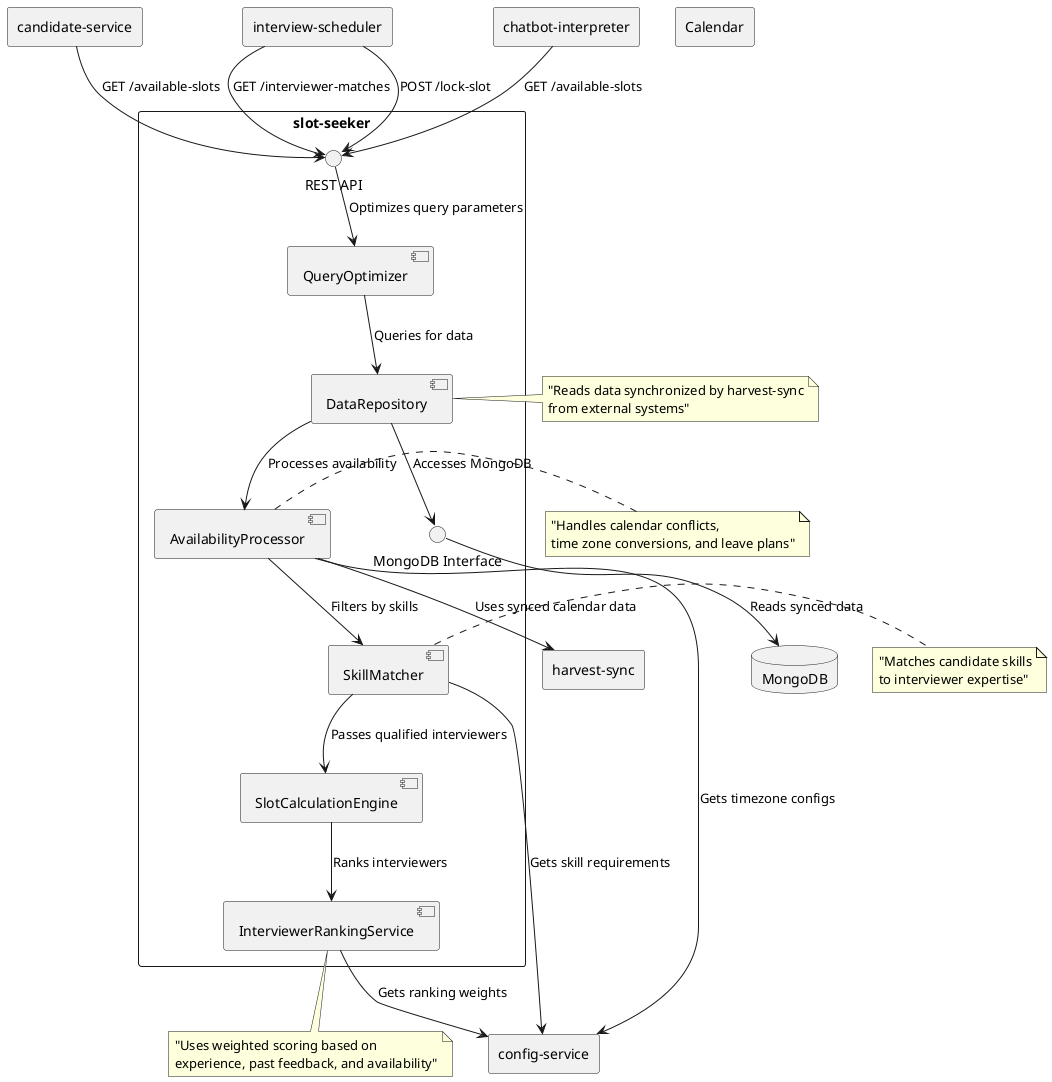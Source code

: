 @startuml
!define COMPONENT component
!define CONTAINER rectangle
!define DATABASE database
!define EXTERNAL_SYSTEM rectangle
!define INTERFACE interface

' Container Context
CONTAINER "candidate-service" as candidateService
CONTAINER "interview-scheduler" as interviewScheduler
CONTAINER "chatbot-interpreter" as chatbotInterpreter
CONTAINER "harvest-sync" as harvestSync
CONTAINER "config-service" as configService

' External Systems
EXTERNAL_SYSTEM "Calendar" as calendar

' Shared Database
DATABASE "MongoDB" as mongodb

' Focus Container
CONTAINER "slot-seeker" as slotSeeker {
  COMPONENT "AvailabilityProcessor" as availabilityProcessor
  COMPONENT "SkillMatcher" as skillMatcher
  COMPONENT "SlotCalculationEngine" as slotEngine
  COMPONENT "InterviewerRankingService" as rankerService
  COMPONENT "DataRepository" as dataRepository
  COMPONENT "QueryOptimizer" as queryOptimizer
  
  INTERFACE "REST API" as restApi
  INTERFACE "MongoDB Interface" as dbInterface
}

' External Connections to Container
candidateService --> restApi : "GET /available-slots"
chatbotInterpreter --> restApi : "GET /available-slots"
interviewScheduler --> restApi : "GET /interviewer-matches"
interviewScheduler --> restApi : "POST /lock-slot"

' Internal Component Connections
restApi --> queryOptimizer : "Optimizes query parameters"
queryOptimizer --> dataRepository : "Queries for data"
dataRepository --> dbInterface : "Accesses MongoDB"
dbInterface --> mongodb : "Reads synced data"

dataRepository --> availabilityProcessor : "Processes availability"
availabilityProcessor --> harvestSync : "Uses synced calendar data"
availabilityProcessor --> configService : "Gets timezone configs"
availabilityProcessor --> skillMatcher : "Filters by skills"
skillMatcher --> configService : "Gets skill requirements"
skillMatcher --> slotEngine : "Passes qualified interviewers"
slotEngine --> rankerService : "Ranks interviewers"
rankerService --> configService : "Gets ranking weights"

' Additional annotations
note right of dataRepository : "Reads data synchronized by harvest-sync\nfrom external systems"
note right of skillMatcher : "Matches candidate skills\nto interviewer expertise"
note bottom of rankerService : "Uses weighted scoring based on\nexperience, past feedback, and availability"
note left of availabilityProcessor : "Handles calendar conflicts,\ntime zone conversions, and leave plans"
@enduml
